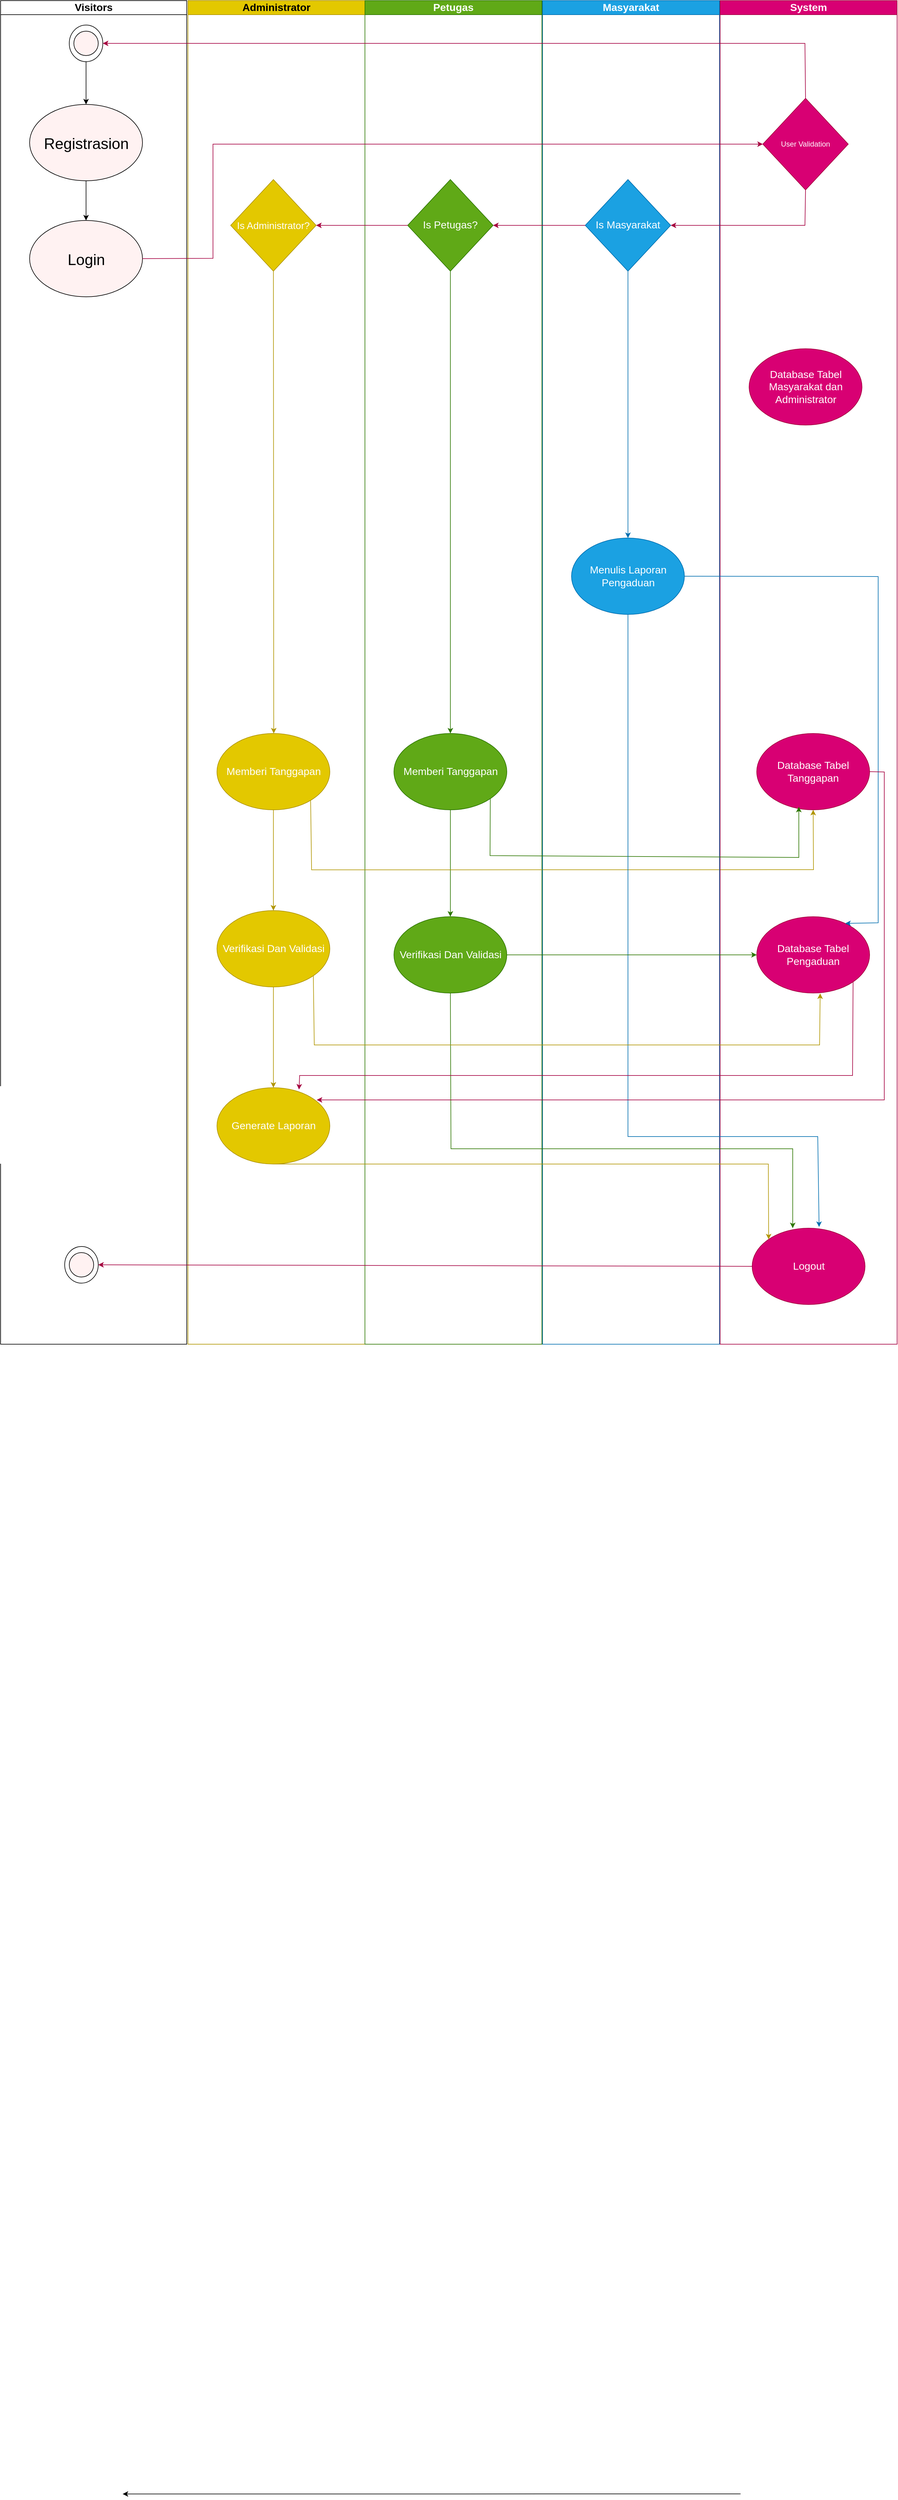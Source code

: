 <mxfile version="21.2.1" type="device">
  <diagram name="Page-1" id="of44p8FqgVZaba2TY7At">
    <mxGraphModel dx="4901" dy="2343" grid="1" gridSize="10" guides="1" tooltips="1" connect="1" arrows="1" fold="1" page="1" pageScale="1" pageWidth="850" pageHeight="1100" math="0" shadow="0">
      <root>
        <mxCell id="0" />
        <mxCell id="1" parent="0" />
        <mxCell id="X_lpJPFkDeNzsGmYdzMG-1" value="Visitors" style="swimlane;whiteSpace=wrap;html=1;fontSize=17;" parent="1" vertex="1">
          <mxGeometry x="-18" width="305" height="2200" as="geometry" />
        </mxCell>
        <mxCell id="X_lpJPFkDeNzsGmYdzMG-2" value="" style="ellipse;whiteSpace=wrap;html=1;" parent="X_lpJPFkDeNzsGmYdzMG-1" vertex="1">
          <mxGeometry x="112.5" y="40" width="55" height="60" as="geometry" />
        </mxCell>
        <mxCell id="X_lpJPFkDeNzsGmYdzMG-3" value="" style="ellipse;whiteSpace=wrap;html=1;fillColor=#FFF2F2;" parent="X_lpJPFkDeNzsGmYdzMG-1" vertex="1">
          <mxGeometry x="120" y="50" width="40" height="40" as="geometry" />
        </mxCell>
        <mxCell id="X_lpJPFkDeNzsGmYdzMG-6" style="edgeStyle=none;rounded=0;orthogonalLoop=1;jettySize=auto;html=1;exitX=0.5;exitY=1;exitDx=0;exitDy=0;entryX=0.5;entryY=0;entryDx=0;entryDy=0;" parent="X_lpJPFkDeNzsGmYdzMG-1" source="X_lpJPFkDeNzsGmYdzMG-2" edge="1">
          <mxGeometry relative="1" as="geometry">
            <mxPoint x="140.0" y="170" as="targetPoint" />
          </mxGeometry>
        </mxCell>
        <mxCell id="X_lpJPFkDeNzsGmYdzMG-54" style="edgeStyle=none;rounded=0;orthogonalLoop=1;jettySize=auto;html=1;exitX=0;exitY=0.5;exitDx=0;exitDy=0;fontColor=#000000;" parent="X_lpJPFkDeNzsGmYdzMG-1" edge="1">
          <mxGeometry relative="1" as="geometry">
            <mxPoint x="200" y="4082.647" as="targetPoint" />
            <mxPoint x="1212.5" y="4082.5" as="sourcePoint" />
          </mxGeometry>
        </mxCell>
        <mxCell id="X_lpJPFkDeNzsGmYdzMG-55" value="" style="ellipse;whiteSpace=wrap;html=1;" parent="X_lpJPFkDeNzsGmYdzMG-1" vertex="1">
          <mxGeometry x="105" y="2040" width="55" height="60" as="geometry" />
        </mxCell>
        <mxCell id="X_lpJPFkDeNzsGmYdzMG-56" value="" style="ellipse;whiteSpace=wrap;html=1;fillColor=#FFF2F2;" parent="X_lpJPFkDeNzsGmYdzMG-1" vertex="1">
          <mxGeometry x="112.5" y="2050" width="40" height="40" as="geometry" />
        </mxCell>
        <mxCell id="ZTopTPhw8ytA_Gx-7W_Q-14" value="Login" style="ellipse;whiteSpace=wrap;html=1;fontColor=#000000;fillColor=#FFF2F2;fontSize=25;" parent="X_lpJPFkDeNzsGmYdzMG-1" vertex="1">
          <mxGeometry x="47.5" y="360" width="185" height="125" as="geometry" />
        </mxCell>
        <mxCell id="ZTopTPhw8ytA_Gx-7W_Q-16" style="edgeStyle=orthogonalEdgeStyle;rounded=0;orthogonalLoop=1;jettySize=auto;html=1;exitX=0.5;exitY=1;exitDx=0;exitDy=0;entryX=0.5;entryY=0;entryDx=0;entryDy=0;" parent="X_lpJPFkDeNzsGmYdzMG-1" source="ZTopTPhw8ytA_Gx-7W_Q-15" target="ZTopTPhw8ytA_Gx-7W_Q-14" edge="1">
          <mxGeometry relative="1" as="geometry" />
        </mxCell>
        <mxCell id="ZTopTPhw8ytA_Gx-7W_Q-15" value="Registrasion" style="ellipse;whiteSpace=wrap;html=1;fontColor=#000000;fillColor=#FFF2F2;fontSize=25;" parent="X_lpJPFkDeNzsGmYdzMG-1" vertex="1">
          <mxGeometry x="47.5" y="170" width="185" height="125" as="geometry" />
        </mxCell>
        <mxCell id="X_lpJPFkDeNzsGmYdzMG-8" value="Administrator" style="swimlane;whiteSpace=wrap;html=1;fontSize=17;fillColor=#e3c800;fontColor=#000000;strokeColor=#B09500;" parent="1" vertex="1">
          <mxGeometry x="289" width="290" height="2200" as="geometry" />
        </mxCell>
        <mxCell id="X_lpJPFkDeNzsGmYdzMG-11" value="Is Administrator?" style="rhombus;whiteSpace=wrap;html=1;fillColor=#e3c800;fontColor=#FFFFFF;fontSize=16;strokeColor=#B09500;" parent="X_lpJPFkDeNzsGmYdzMG-8" vertex="1">
          <mxGeometry x="70" y="293" width="140" height="150" as="geometry" />
        </mxCell>
        <mxCell id="X_lpJPFkDeNzsGmYdzMG-41" value="Generate Laporan" style="ellipse;whiteSpace=wrap;html=1;fontColor=#FFFFFF;fillColor=#e3c800;fontSize=17;strokeColor=#B09500;" parent="X_lpJPFkDeNzsGmYdzMG-8" vertex="1">
          <mxGeometry x="47.5" y="1780" width="185" height="125" as="geometry" />
        </mxCell>
        <mxCell id="X_lpJPFkDeNzsGmYdzMG-45" style="edgeStyle=none;rounded=0;orthogonalLoop=1;jettySize=auto;html=1;exitX=0.5;exitY=1;exitDx=0;exitDy=0;entryX=0.5;entryY=0;entryDx=0;entryDy=0;fontColor=#000000;fillColor=#e3c800;strokeColor=#B09500;" parent="X_lpJPFkDeNzsGmYdzMG-8" edge="1">
          <mxGeometry relative="1" as="geometry">
            <mxPoint x="140" y="1325" as="sourcePoint" />
            <mxPoint x="140" y="1490" as="targetPoint" />
          </mxGeometry>
        </mxCell>
        <mxCell id="X_lpJPFkDeNzsGmYdzMG-46" style="edgeStyle=none;rounded=0;orthogonalLoop=1;jettySize=auto;html=1;exitX=0.5;exitY=1;exitDx=0;exitDy=0;entryX=0.5;entryY=0;entryDx=0;entryDy=0;fontColor=#000000;fillColor=#e3c800;strokeColor=#B09500;" parent="X_lpJPFkDeNzsGmYdzMG-8" target="X_lpJPFkDeNzsGmYdzMG-41" edge="1">
          <mxGeometry relative="1" as="geometry">
            <mxPoint x="140" y="1615" as="sourcePoint" />
          </mxGeometry>
        </mxCell>
        <mxCell id="ZTopTPhw8ytA_Gx-7W_Q-6" value="Memberi Tanggapan" style="ellipse;whiteSpace=wrap;html=1;fontColor=#FFFFFF;fillColor=#e3c800;fontSize=17;strokeColor=#B09500;" parent="X_lpJPFkDeNzsGmYdzMG-8" vertex="1">
          <mxGeometry x="47.5" y="1200" width="185" height="125" as="geometry" />
        </mxCell>
        <mxCell id="ZTopTPhw8ytA_Gx-7W_Q-5" value="Verifikasi Dan Validasi" style="ellipse;whiteSpace=wrap;html=1;fontColor=#FFFFFF;fillColor=#e3c800;fontSize=17;strokeColor=#B09500;" parent="X_lpJPFkDeNzsGmYdzMG-8" vertex="1">
          <mxGeometry x="47.5" y="1490" width="185" height="125" as="geometry" />
        </mxCell>
        <mxCell id="X_lpJPFkDeNzsGmYdzMG-12" value="Petugas" style="swimlane;whiteSpace=wrap;html=1;fontSize=17;fillColor=#60a917;fontColor=#ffffff;strokeColor=#2D7600;" parent="1" vertex="1">
          <mxGeometry x="579" width="290" height="2200" as="geometry" />
        </mxCell>
        <mxCell id="X_lpJPFkDeNzsGmYdzMG-13" value="Is Petugas?" style="rhombus;whiteSpace=wrap;html=1;fillColor=#60a917;fontColor=#ffffff;fontSize=17;strokeColor=#2D7600;" parent="X_lpJPFkDeNzsGmYdzMG-12" vertex="1">
          <mxGeometry x="70" y="293" width="140" height="150" as="geometry" />
        </mxCell>
        <mxCell id="X_lpJPFkDeNzsGmYdzMG-40" style="edgeStyle=none;rounded=0;orthogonalLoop=1;jettySize=auto;html=1;exitX=0.5;exitY=1;exitDx=0;exitDy=0;entryX=0.5;entryY=0;entryDx=0;entryDy=0;fontColor=#000000;fillColor=#60a917;strokeColor=#2D7600;" parent="X_lpJPFkDeNzsGmYdzMG-12" edge="1">
          <mxGeometry relative="1" as="geometry">
            <mxPoint x="140" y="1325" as="sourcePoint" />
            <mxPoint x="140" y="1500" as="targetPoint" />
          </mxGeometry>
        </mxCell>
        <mxCell id="X_lpJPFkDeNzsGmYdzMG-21" style="edgeStyle=none;rounded=0;orthogonalLoop=1;jettySize=auto;html=1;exitX=0.5;exitY=1;exitDx=0;exitDy=0;fontColor=#000000;entryX=0.5;entryY=0;entryDx=0;entryDy=0;fillColor=#60a917;strokeColor=#2D7600;" parent="X_lpJPFkDeNzsGmYdzMG-12" source="X_lpJPFkDeNzsGmYdzMG-13" edge="1">
          <mxGeometry relative="1" as="geometry">
            <mxPoint x="140" y="1200" as="targetPoint" />
          </mxGeometry>
        </mxCell>
        <mxCell id="ZTopTPhw8ytA_Gx-7W_Q-3" value="Verifikasi Dan Validasi" style="ellipse;whiteSpace=wrap;html=1;fontColor=#ffffff;fillColor=#60a917;fontSize=17;strokeColor=#2D7600;" parent="X_lpJPFkDeNzsGmYdzMG-12" vertex="1">
          <mxGeometry x="47.5" y="1500" width="185" height="125" as="geometry" />
        </mxCell>
        <mxCell id="ZTopTPhw8ytA_Gx-7W_Q-4" value="Memberi Tanggapan" style="ellipse;whiteSpace=wrap;html=1;fontColor=#ffffff;fillColor=#60a917;fontSize=17;strokeColor=#2D7600;" parent="X_lpJPFkDeNzsGmYdzMG-12" vertex="1">
          <mxGeometry x="47.5" y="1200" width="185" height="125" as="geometry" />
        </mxCell>
        <mxCell id="ZTopTPhw8ytA_Gx-7W_Q-7" style="edgeStyle=none;rounded=0;orthogonalLoop=1;jettySize=auto;html=1;exitX=1;exitY=1;exitDx=0;exitDy=0;fontSize=17;fontColor=#000000;entryX=0.5;entryY=1;entryDx=0;entryDy=0;fillColor=#e3c800;strokeColor=#B09500;" parent="X_lpJPFkDeNzsGmYdzMG-12" target="ZTopTPhw8ytA_Gx-7W_Q-1" edge="1">
          <mxGeometry relative="1" as="geometry">
            <mxPoint x="741.56" y="1338.935" as="targetPoint" />
            <Array as="points">
              <mxPoint x="-87.41" y="1423.31" />
              <mxPoint x="735" y="1423" />
            </Array>
            <mxPoint x="-89.003" y="1310.004" as="sourcePoint" />
          </mxGeometry>
        </mxCell>
        <mxCell id="X_lpJPFkDeNzsGmYdzMG-14" value="Masyarakat" style="swimlane;whiteSpace=wrap;html=1;fontSize=17;fillColor=#1ba1e2;fontColor=#ffffff;strokeColor=#006EAF;" parent="1" vertex="1">
          <mxGeometry x="870" width="290" height="2200" as="geometry" />
        </mxCell>
        <mxCell id="X_lpJPFkDeNzsGmYdzMG-15" value="Is Masyarakat" style="rhombus;whiteSpace=wrap;html=1;fillColor=#1ba1e2;fontColor=#ffffff;fontSize=17;labelBackgroundColor=none;labelBorderColor=none;strokeColor=#006EAF;" parent="X_lpJPFkDeNzsGmYdzMG-14" vertex="1">
          <mxGeometry x="70" y="293" width="140" height="150" as="geometry" />
        </mxCell>
        <mxCell id="X_lpJPFkDeNzsGmYdzMG-36" style="edgeStyle=none;rounded=0;orthogonalLoop=1;jettySize=auto;html=1;exitX=0.5;exitY=1;exitDx=0;exitDy=0;entryX=0.5;entryY=0;entryDx=0;entryDy=0;fontColor=#000000;fillColor=#1ba1e2;strokeColor=#006EAF;" parent="X_lpJPFkDeNzsGmYdzMG-14" source="X_lpJPFkDeNzsGmYdzMG-15" target="X_lpJPFkDeNzsGmYdzMG-35" edge="1">
          <mxGeometry relative="1" as="geometry">
            <mxPoint x="140" y="695.0" as="sourcePoint" />
          </mxGeometry>
        </mxCell>
        <mxCell id="X_lpJPFkDeNzsGmYdzMG-35" value="Menulis Laporan Pengaduan" style="ellipse;whiteSpace=wrap;html=1;fontColor=#ffffff;fillColor=#1ba1e2;fontSize=17;strokeColor=#006EAF;" parent="X_lpJPFkDeNzsGmYdzMG-14" vertex="1">
          <mxGeometry x="47.5" y="880" width="185" height="125" as="geometry" />
        </mxCell>
        <mxCell id="X_lpJPFkDeNzsGmYdzMG-16" style="edgeStyle=none;rounded=0;orthogonalLoop=1;jettySize=auto;html=1;exitX=0.5;exitY=0;exitDx=0;exitDy=0;fontColor=#000000;entryX=1;entryY=0.5;entryDx=0;entryDy=0;fillColor=#d80073;strokeColor=#A50040;" parent="1" source="X_lpJPFkDeNzsGmYdzMG-26" target="X_lpJPFkDeNzsGmYdzMG-2" edge="1">
          <mxGeometry relative="1" as="geometry">
            <mxPoint x="1010" y="90" as="targetPoint" />
            <Array as="points">
              <mxPoint x="1300" y="70" />
            </Array>
          </mxGeometry>
        </mxCell>
        <mxCell id="X_lpJPFkDeNzsGmYdzMG-17" style="edgeStyle=none;rounded=0;orthogonalLoop=1;jettySize=auto;html=1;entryX=0;entryY=0.5;entryDx=0;entryDy=0;fontColor=#000000;fillColor=#d80073;strokeColor=#A50040;exitX=1;exitY=0.5;exitDx=0;exitDy=0;" parent="1" target="X_lpJPFkDeNzsGmYdzMG-26" edge="1">
          <mxGeometry relative="1" as="geometry">
            <mxPoint x="214.5" y="422.5" as="sourcePoint" />
            <Array as="points">
              <mxPoint x="330" y="422" />
              <mxPoint x="330" y="235" />
            </Array>
          </mxGeometry>
        </mxCell>
        <mxCell id="X_lpJPFkDeNzsGmYdzMG-25" value="System" style="swimlane;whiteSpace=wrap;html=1;fontSize=17;fillColor=#d80073;fontColor=#ffffff;strokeColor=#A50040;" parent="1" vertex="1">
          <mxGeometry x="1161" width="290" height="2200" as="geometry" />
        </mxCell>
        <mxCell id="X_lpJPFkDeNzsGmYdzMG-26" value="User Validation" style="rhombus;whiteSpace=wrap;html=1;fillColor=#d80073;fontColor=#ffffff;strokeColor=#A50040;" parent="X_lpJPFkDeNzsGmYdzMG-25" vertex="1">
          <mxGeometry x="70" y="160" width="140" height="150" as="geometry" />
        </mxCell>
        <mxCell id="X_lpJPFkDeNzsGmYdzMG-47" value="Logout" style="ellipse;whiteSpace=wrap;html=1;fontColor=#ffffff;fillColor=#d80073;fontSize=17;strokeColor=#A50040;" parent="X_lpJPFkDeNzsGmYdzMG-25" vertex="1">
          <mxGeometry x="52.5" y="2010" width="185" height="125" as="geometry" />
        </mxCell>
        <mxCell id="X_lpJPFkDeNzsGmYdzMG-57" value="Database Tabel Masyarakat dan Administrator" style="ellipse;whiteSpace=wrap;html=1;fontColor=#ffffff;fillColor=#d80073;fontSize=17;strokeColor=#A50040;" parent="X_lpJPFkDeNzsGmYdzMG-25" vertex="1">
          <mxGeometry x="47.5" y="570" width="185" height="125" as="geometry" />
        </mxCell>
        <mxCell id="ZTopTPhw8ytA_Gx-7W_Q-2" value="Database Tabel Pengaduan" style="ellipse;whiteSpace=wrap;html=1;fontColor=#ffffff;fillColor=#d80073;fontSize=17;strokeColor=#A50040;" parent="X_lpJPFkDeNzsGmYdzMG-25" vertex="1">
          <mxGeometry x="60" y="1500" width="185" height="125" as="geometry" />
        </mxCell>
        <mxCell id="ZTopTPhw8ytA_Gx-7W_Q-1" value="Database Tabel Tanggapan" style="ellipse;whiteSpace=wrap;html=1;fontColor=#ffffff;fillColor=#d80073;fontSize=17;strokeColor=#A50040;" parent="X_lpJPFkDeNzsGmYdzMG-25" vertex="1">
          <mxGeometry x="60" y="1200" width="185" height="125" as="geometry" />
        </mxCell>
        <mxCell id="ZTopTPhw8ytA_Gx-7W_Q-9" style="edgeStyle=none;rounded=0;orthogonalLoop=1;jettySize=auto;html=1;fontSize=17;fontColor=#000000;fillColor=#60a917;strokeColor=#2D7600;exitX=1;exitY=1;exitDx=0;exitDy=0;" parent="X_lpJPFkDeNzsGmYdzMG-25" source="ZTopTPhw8ytA_Gx-7W_Q-4" edge="1">
          <mxGeometry relative="1" as="geometry">
            <mxPoint x="129" y="1320" as="targetPoint" />
            <Array as="points">
              <mxPoint x="-377" y="1400" />
              <mxPoint x="129" y="1403" />
            </Array>
            <mxPoint x="-379" y="1320" as="sourcePoint" />
          </mxGeometry>
        </mxCell>
        <mxCell id="X_lpJPFkDeNzsGmYdzMG-28" style="edgeStyle=none;rounded=0;orthogonalLoop=1;jettySize=auto;html=1;exitX=0;exitY=0.5;exitDx=0;exitDy=0;entryX=1;entryY=0.5;entryDx=0;entryDy=0;fontColor=#000000;fillColor=#d80073;strokeColor=#A50040;" parent="1" source="X_lpJPFkDeNzsGmYdzMG-13" target="X_lpJPFkDeNzsGmYdzMG-11" edge="1">
          <mxGeometry relative="1" as="geometry" />
        </mxCell>
        <mxCell id="X_lpJPFkDeNzsGmYdzMG-29" style="edgeStyle=none;rounded=0;orthogonalLoop=1;jettySize=auto;html=1;exitX=0;exitY=0.5;exitDx=0;exitDy=0;entryX=1;entryY=0.5;entryDx=0;entryDy=0;fontColor=#000000;fillColor=#d80073;strokeColor=#A50040;" parent="1" source="X_lpJPFkDeNzsGmYdzMG-15" target="X_lpJPFkDeNzsGmYdzMG-13" edge="1">
          <mxGeometry relative="1" as="geometry" />
        </mxCell>
        <mxCell id="X_lpJPFkDeNzsGmYdzMG-30" style="edgeStyle=none;rounded=0;orthogonalLoop=1;jettySize=auto;html=1;exitX=0.5;exitY=1;exitDx=0;exitDy=0;fontColor=#000000;entryX=1;entryY=0.5;entryDx=0;entryDy=0;fillColor=#d80073;strokeColor=#A50040;" parent="1" source="X_lpJPFkDeNzsGmYdzMG-26" target="X_lpJPFkDeNzsGmYdzMG-15" edge="1">
          <mxGeometry relative="1" as="geometry">
            <mxPoint x="1300" y="380" as="targetPoint" />
            <Array as="points">
              <mxPoint x="1300" y="368" />
            </Array>
          </mxGeometry>
        </mxCell>
        <mxCell id="X_lpJPFkDeNzsGmYdzMG-42" style="edgeStyle=none;rounded=0;orthogonalLoop=1;jettySize=auto;html=1;exitX=0.5;exitY=1;exitDx=0;exitDy=0;fontColor=#000000;fillColor=#e3c800;strokeColor=#B09500;" parent="1" source="X_lpJPFkDeNzsGmYdzMG-11" edge="1">
          <mxGeometry relative="1" as="geometry">
            <mxPoint x="429.571" y="1200" as="targetPoint" />
            <mxPoint x="429" y="695.0" as="sourcePoint" />
          </mxGeometry>
        </mxCell>
        <mxCell id="X_lpJPFkDeNzsGmYdzMG-48" style="edgeStyle=none;rounded=0;orthogonalLoop=1;jettySize=auto;html=1;exitX=0.5;exitY=1;exitDx=0;exitDy=0;fontColor=#000000;entryX=0;entryY=0;entryDx=0;entryDy=0;fillColor=#e3c800;strokeColor=#B09500;" parent="1" source="X_lpJPFkDeNzsGmYdzMG-41" target="X_lpJPFkDeNzsGmYdzMG-47" edge="1">
          <mxGeometry relative="1" as="geometry">
            <mxPoint x="1290" y="1904.714" as="targetPoint" />
            <Array as="points">
              <mxPoint x="1240" y="1905" />
            </Array>
          </mxGeometry>
        </mxCell>
        <mxCell id="X_lpJPFkDeNzsGmYdzMG-49" style="edgeStyle=none;rounded=0;orthogonalLoop=1;jettySize=auto;html=1;exitX=0.5;exitY=1;exitDx=0;exitDy=0;fontColor=#000000;fillColor=#60a917;strokeColor=#2D7600;" parent="1" edge="1">
          <mxGeometry relative="1" as="geometry">
            <mxPoint x="1280" y="2010" as="targetPoint" />
            <Array as="points">
              <mxPoint x="720" y="1880" />
              <mxPoint x="1280" y="1880" />
            </Array>
            <mxPoint x="719" y="1625" as="sourcePoint" />
          </mxGeometry>
        </mxCell>
        <mxCell id="X_lpJPFkDeNzsGmYdzMG-50" style="edgeStyle=none;rounded=0;orthogonalLoop=1;jettySize=auto;html=1;exitX=0.5;exitY=1;exitDx=0;exitDy=0;fontColor=#000000;entryX=0.593;entryY=-0.016;entryDx=0;entryDy=0;entryPerimeter=0;fillColor=#1ba1e2;strokeColor=#006EAF;" parent="1" source="X_lpJPFkDeNzsGmYdzMG-35" target="X_lpJPFkDeNzsGmYdzMG-47" edge="1">
          <mxGeometry relative="1" as="geometry">
            <mxPoint x="1321" y="2000" as="targetPoint" />
            <Array as="points">
              <mxPoint x="1010" y="1860" />
              <mxPoint x="1321" y="1860" />
            </Array>
          </mxGeometry>
        </mxCell>
        <mxCell id="X_lpJPFkDeNzsGmYdzMG-51" style="edgeStyle=none;rounded=0;orthogonalLoop=1;jettySize=auto;html=1;exitX=0;exitY=0.5;exitDx=0;exitDy=0;fontColor=#000000;entryX=1;entryY=0.5;entryDx=0;entryDy=0;fillColor=#d80073;strokeColor=#A50040;" parent="1" source="X_lpJPFkDeNzsGmYdzMG-47" target="X_lpJPFkDeNzsGmYdzMG-55" edge="1">
          <mxGeometry relative="1" as="geometry">
            <mxPoint x="160" y="2070" as="targetPoint" />
          </mxGeometry>
        </mxCell>
        <mxCell id="X_lpJPFkDeNzsGmYdzMG-67" style="edgeStyle=none;rounded=0;orthogonalLoop=1;jettySize=auto;html=1;exitX=1;exitY=0.5;exitDx=0;exitDy=0;fontSize=17;fontColor=#000000;fillColor=#1ba1e2;strokeColor=#006EAF;entryX=0.784;entryY=0.088;entryDx=0;entryDy=0;entryPerimeter=0;" parent="1" source="X_lpJPFkDeNzsGmYdzMG-35" target="ZTopTPhw8ytA_Gx-7W_Q-2" edge="1">
          <mxGeometry relative="1" as="geometry">
            <mxPoint x="1350" y="1490" as="targetPoint" />
            <Array as="points">
              <mxPoint x="1420" y="943" />
              <mxPoint x="1420" y="1510" />
            </Array>
          </mxGeometry>
        </mxCell>
        <mxCell id="X_lpJPFkDeNzsGmYdzMG-71" style="edgeStyle=none;rounded=0;orthogonalLoop=1;jettySize=auto;html=1;exitX=1;exitY=0.5;exitDx=0;exitDy=0;entryX=0;entryY=0.5;entryDx=0;entryDy=0;fontSize=17;fontColor=#000000;fillColor=#60a917;strokeColor=#2D7600;" parent="1" edge="1">
          <mxGeometry relative="1" as="geometry">
            <mxPoint x="811.5" y="1562.5" as="sourcePoint" />
            <mxPoint x="1221" y="1562.5" as="targetPoint" />
          </mxGeometry>
        </mxCell>
        <mxCell id="X_lpJPFkDeNzsGmYdzMG-72" style="edgeStyle=none;rounded=0;orthogonalLoop=1;jettySize=auto;html=1;exitX=1;exitY=1;exitDx=0;exitDy=0;fontSize=17;fontColor=#000000;entryX=0.562;entryY=1.005;entryDx=0;entryDy=0;entryPerimeter=0;fillColor=#e3c800;strokeColor=#B09500;" parent="1" edge="1">
          <mxGeometry relative="1" as="geometry">
            <mxPoint x="1324.97" y="1625.625" as="targetPoint" />
            <Array as="points">
              <mxPoint x="496" y="1710" />
              <mxPoint x="1324" y="1710" />
            </Array>
            <mxPoint x="494.407" y="1596.694" as="sourcePoint" />
          </mxGeometry>
        </mxCell>
        <mxCell id="X_lpJPFkDeNzsGmYdzMG-73" style="edgeStyle=none;rounded=0;orthogonalLoop=1;jettySize=auto;html=1;exitX=1;exitY=0.5;exitDx=0;exitDy=0;fontSize=17;fontColor=#000000;fillColor=#d80073;strokeColor=#A50040;" parent="1" edge="1">
          <mxGeometry relative="1" as="geometry">
            <mxPoint x="500" y="1800" as="targetPoint" />
            <Array as="points">
              <mxPoint x="1430" y="1263" />
              <mxPoint x="1430" y="1800" />
            </Array>
            <mxPoint x="1406" y="1262.5" as="sourcePoint" />
          </mxGeometry>
        </mxCell>
        <mxCell id="X_lpJPFkDeNzsGmYdzMG-74" style="edgeStyle=none;rounded=0;orthogonalLoop=1;jettySize=auto;html=1;exitX=1;exitY=1;exitDx=0;exitDy=0;fontSize=17;fontColor=#000000;entryX=0.727;entryY=0.024;entryDx=0;entryDy=0;entryPerimeter=0;fillColor=#d80073;strokeColor=#A50040;" parent="1" target="X_lpJPFkDeNzsGmYdzMG-41" edge="1">
          <mxGeometry relative="1" as="geometry">
            <mxPoint x="470" y="1770" as="targetPoint" />
            <Array as="points">
              <mxPoint x="1378" y="1760" />
              <mxPoint x="472" y="1760" />
            </Array>
            <mxPoint x="1378.907" y="1606.694" as="sourcePoint" />
          </mxGeometry>
        </mxCell>
      </root>
    </mxGraphModel>
  </diagram>
</mxfile>
